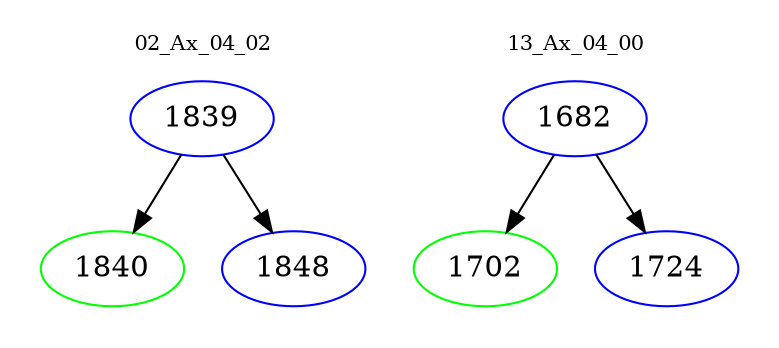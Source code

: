 digraph{
subgraph cluster_0 {
color = white
label = "02_Ax_04_02";
fontsize=10;
T0_1839 [label="1839", color="blue"]
T0_1839 -> T0_1840 [color="black"]
T0_1840 [label="1840", color="green"]
T0_1839 -> T0_1848 [color="black"]
T0_1848 [label="1848", color="blue"]
}
subgraph cluster_1 {
color = white
label = "13_Ax_04_00";
fontsize=10;
T1_1682 [label="1682", color="blue"]
T1_1682 -> T1_1702 [color="black"]
T1_1702 [label="1702", color="green"]
T1_1682 -> T1_1724 [color="black"]
T1_1724 [label="1724", color="blue"]
}
}
